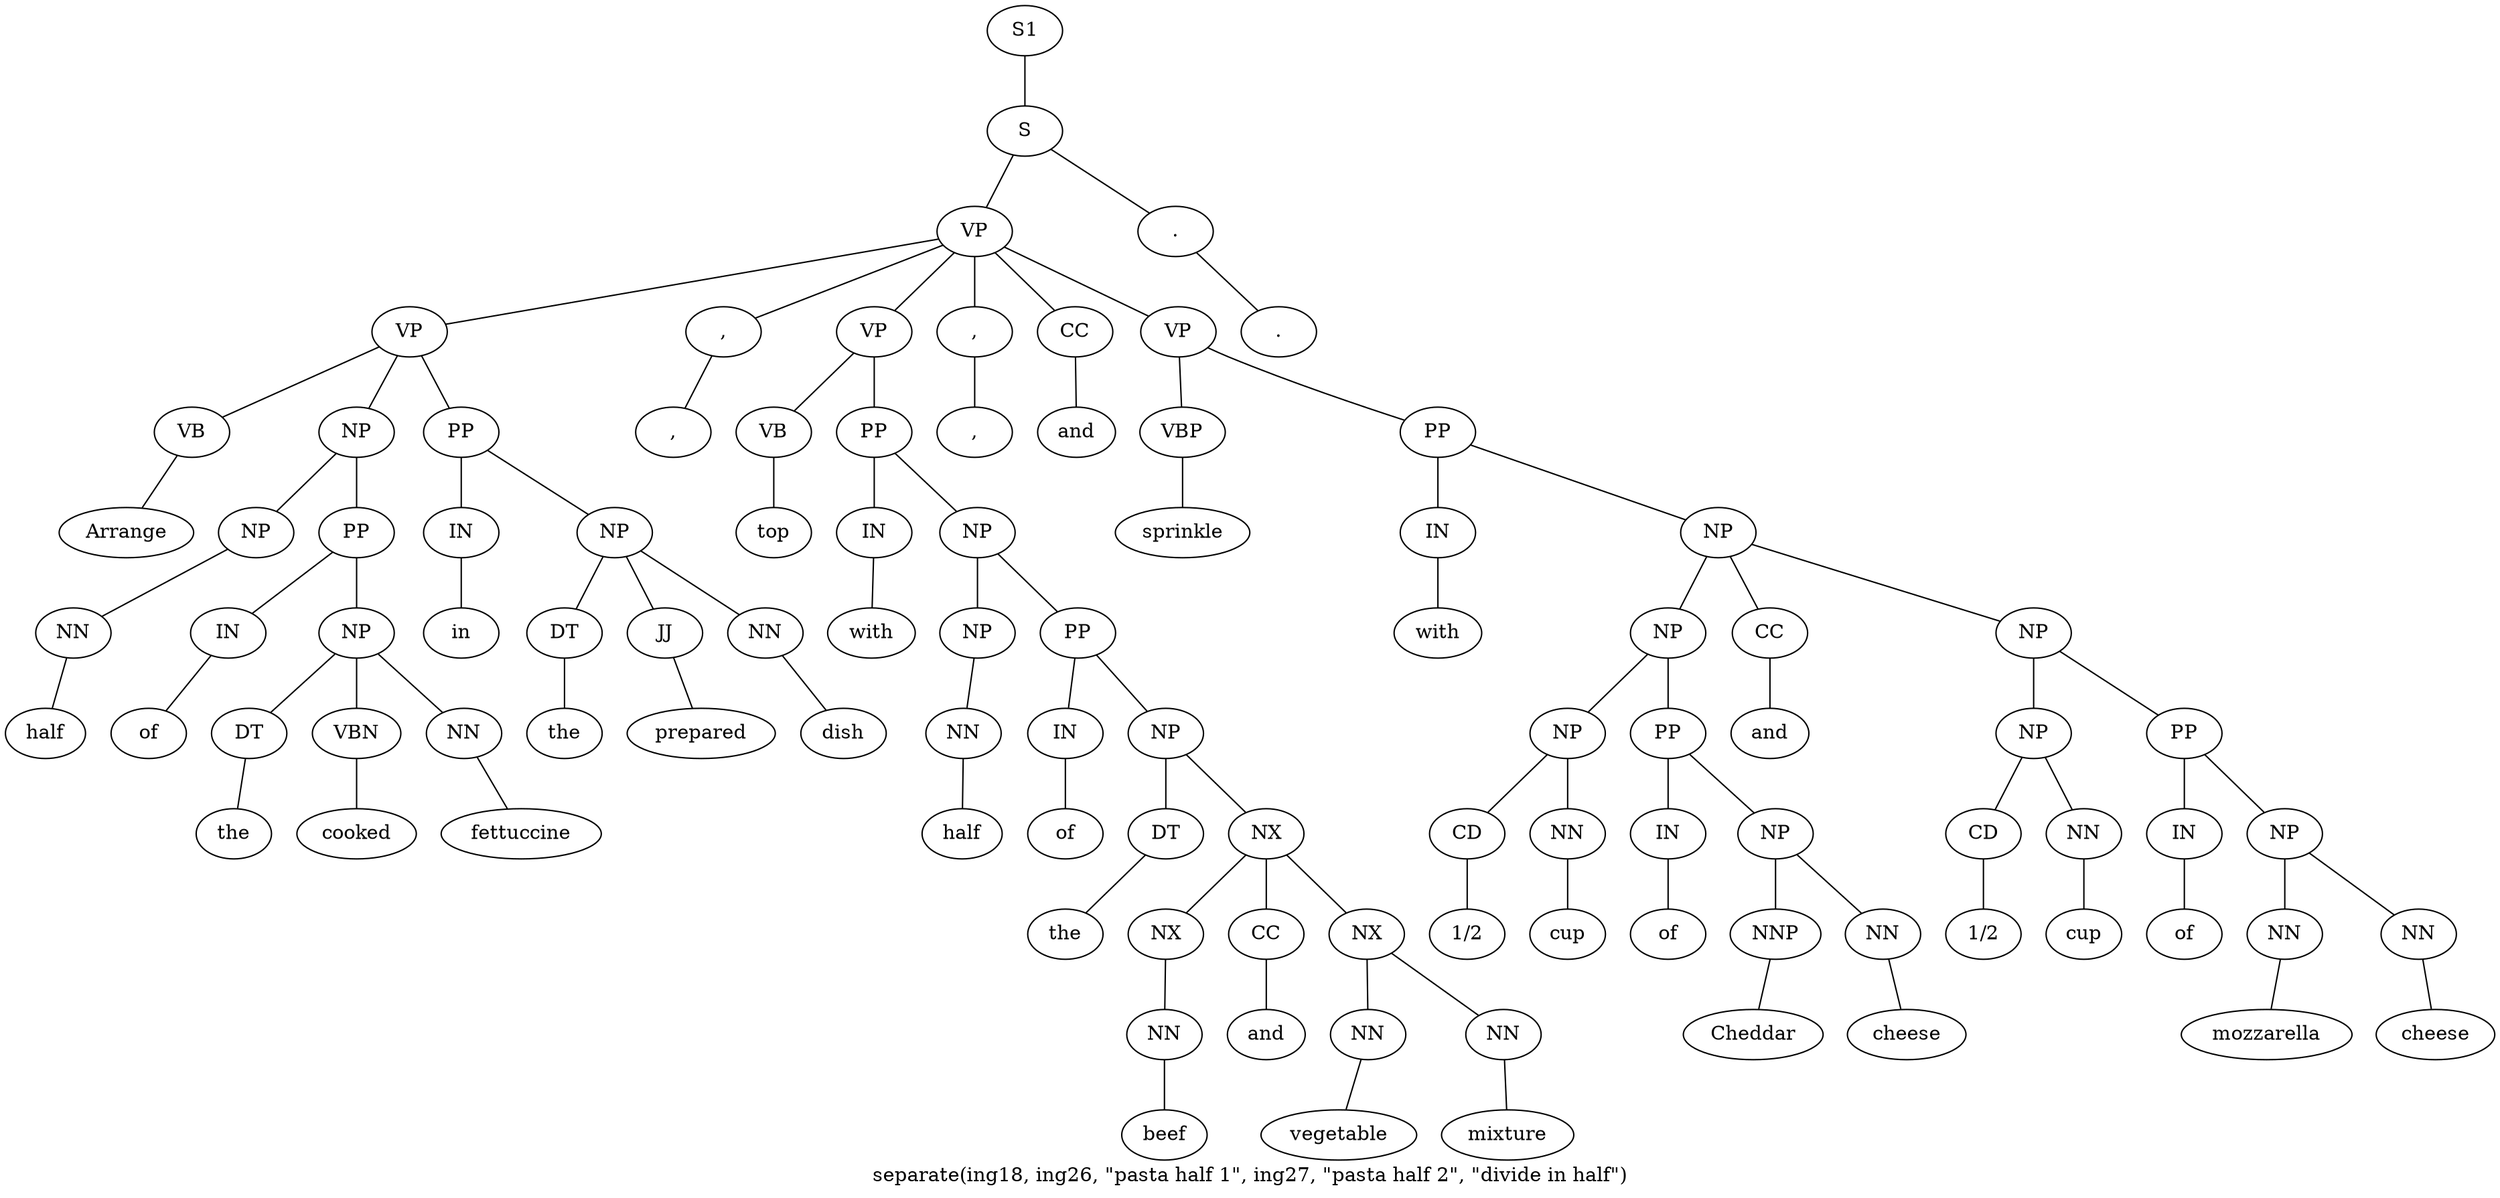 graph SyntaxGraph {
	label = "separate(ing18, ing26, \"pasta half 1\", ing27, \"pasta half 2\", \"divide in half\")";
	Node0 [label="S1"];
	Node1 [label="S"];
	Node2 [label="VP"];
	Node3 [label="VP"];
	Node4 [label="VB"];
	Node5 [label="Arrange"];
	Node6 [label="NP"];
	Node7 [label="NP"];
	Node8 [label="NN"];
	Node9 [label="half"];
	Node10 [label="PP"];
	Node11 [label="IN"];
	Node12 [label="of"];
	Node13 [label="NP"];
	Node14 [label="DT"];
	Node15 [label="the"];
	Node16 [label="VBN"];
	Node17 [label="cooked"];
	Node18 [label="NN"];
	Node19 [label="fettuccine"];
	Node20 [label="PP"];
	Node21 [label="IN"];
	Node22 [label="in"];
	Node23 [label="NP"];
	Node24 [label="DT"];
	Node25 [label="the"];
	Node26 [label="JJ"];
	Node27 [label="prepared"];
	Node28 [label="NN"];
	Node29 [label="dish"];
	Node30 [label=","];
	Node31 [label=","];
	Node32 [label="VP"];
	Node33 [label="VB"];
	Node34 [label="top"];
	Node35 [label="PP"];
	Node36 [label="IN"];
	Node37 [label="with"];
	Node38 [label="NP"];
	Node39 [label="NP"];
	Node40 [label="NN"];
	Node41 [label="half"];
	Node42 [label="PP"];
	Node43 [label="IN"];
	Node44 [label="of"];
	Node45 [label="NP"];
	Node46 [label="DT"];
	Node47 [label="the"];
	Node48 [label="NX"];
	Node49 [label="NX"];
	Node50 [label="NN"];
	Node51 [label="beef"];
	Node52 [label="CC"];
	Node53 [label="and"];
	Node54 [label="NX"];
	Node55 [label="NN"];
	Node56 [label="vegetable"];
	Node57 [label="NN"];
	Node58 [label="mixture"];
	Node59 [label=","];
	Node60 [label=","];
	Node61 [label="CC"];
	Node62 [label="and"];
	Node63 [label="VP"];
	Node64 [label="VBP"];
	Node65 [label="sprinkle"];
	Node66 [label="PP"];
	Node67 [label="IN"];
	Node68 [label="with"];
	Node69 [label="NP"];
	Node70 [label="NP"];
	Node71 [label="NP"];
	Node72 [label="CD"];
	Node73 [label="1/2"];
	Node74 [label="NN"];
	Node75 [label="cup"];
	Node76 [label="PP"];
	Node77 [label="IN"];
	Node78 [label="of"];
	Node79 [label="NP"];
	Node80 [label="NNP"];
	Node81 [label="Cheddar"];
	Node82 [label="NN"];
	Node83 [label="cheese"];
	Node84 [label="CC"];
	Node85 [label="and"];
	Node86 [label="NP"];
	Node87 [label="NP"];
	Node88 [label="CD"];
	Node89 [label="1/2"];
	Node90 [label="NN"];
	Node91 [label="cup"];
	Node92 [label="PP"];
	Node93 [label="IN"];
	Node94 [label="of"];
	Node95 [label="NP"];
	Node96 [label="NN"];
	Node97 [label="mozzarella"];
	Node98 [label="NN"];
	Node99 [label="cheese"];
	Node100 [label="."];
	Node101 [label="."];

	Node0 -- Node1;
	Node1 -- Node2;
	Node1 -- Node100;
	Node2 -- Node3;
	Node2 -- Node30;
	Node2 -- Node32;
	Node2 -- Node59;
	Node2 -- Node61;
	Node2 -- Node63;
	Node3 -- Node4;
	Node3 -- Node6;
	Node3 -- Node20;
	Node4 -- Node5;
	Node6 -- Node7;
	Node6 -- Node10;
	Node7 -- Node8;
	Node8 -- Node9;
	Node10 -- Node11;
	Node10 -- Node13;
	Node11 -- Node12;
	Node13 -- Node14;
	Node13 -- Node16;
	Node13 -- Node18;
	Node14 -- Node15;
	Node16 -- Node17;
	Node18 -- Node19;
	Node20 -- Node21;
	Node20 -- Node23;
	Node21 -- Node22;
	Node23 -- Node24;
	Node23 -- Node26;
	Node23 -- Node28;
	Node24 -- Node25;
	Node26 -- Node27;
	Node28 -- Node29;
	Node30 -- Node31;
	Node32 -- Node33;
	Node32 -- Node35;
	Node33 -- Node34;
	Node35 -- Node36;
	Node35 -- Node38;
	Node36 -- Node37;
	Node38 -- Node39;
	Node38 -- Node42;
	Node39 -- Node40;
	Node40 -- Node41;
	Node42 -- Node43;
	Node42 -- Node45;
	Node43 -- Node44;
	Node45 -- Node46;
	Node45 -- Node48;
	Node46 -- Node47;
	Node48 -- Node49;
	Node48 -- Node52;
	Node48 -- Node54;
	Node49 -- Node50;
	Node50 -- Node51;
	Node52 -- Node53;
	Node54 -- Node55;
	Node54 -- Node57;
	Node55 -- Node56;
	Node57 -- Node58;
	Node59 -- Node60;
	Node61 -- Node62;
	Node63 -- Node64;
	Node63 -- Node66;
	Node64 -- Node65;
	Node66 -- Node67;
	Node66 -- Node69;
	Node67 -- Node68;
	Node69 -- Node70;
	Node69 -- Node84;
	Node69 -- Node86;
	Node70 -- Node71;
	Node70 -- Node76;
	Node71 -- Node72;
	Node71 -- Node74;
	Node72 -- Node73;
	Node74 -- Node75;
	Node76 -- Node77;
	Node76 -- Node79;
	Node77 -- Node78;
	Node79 -- Node80;
	Node79 -- Node82;
	Node80 -- Node81;
	Node82 -- Node83;
	Node84 -- Node85;
	Node86 -- Node87;
	Node86 -- Node92;
	Node87 -- Node88;
	Node87 -- Node90;
	Node88 -- Node89;
	Node90 -- Node91;
	Node92 -- Node93;
	Node92 -- Node95;
	Node93 -- Node94;
	Node95 -- Node96;
	Node95 -- Node98;
	Node96 -- Node97;
	Node98 -- Node99;
	Node100 -- Node101;
}